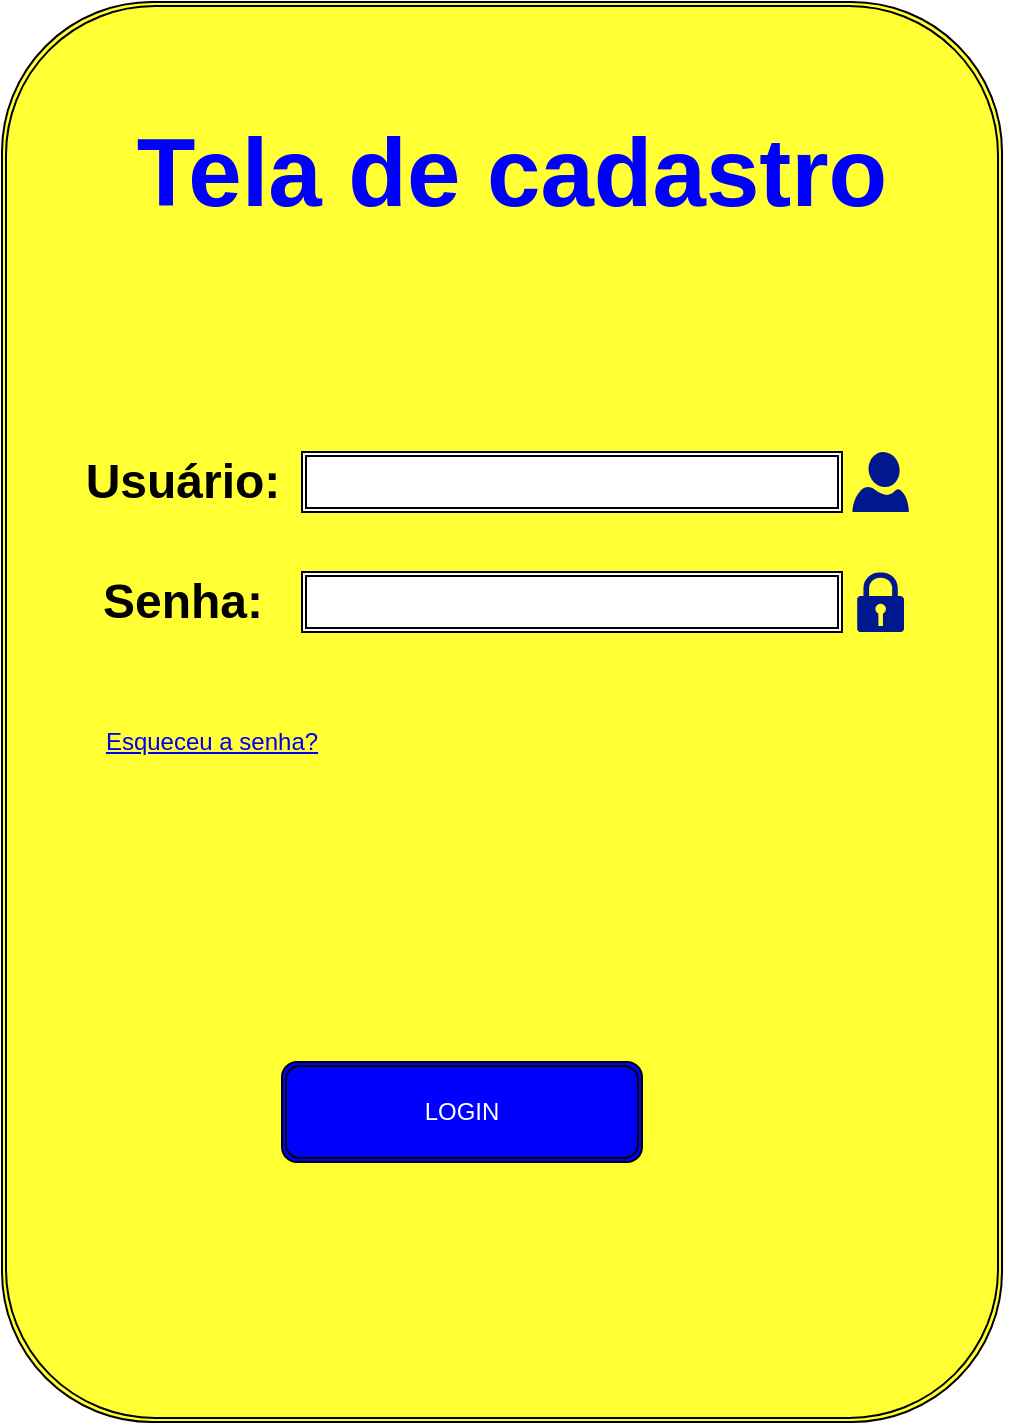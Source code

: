 <mxfile version="24.4.7" type="device">
  <diagram id="wFE0QG_FPsp0jaGvCLVb" name="Page-1">
    <mxGraphModel dx="1434" dy="782" grid="1" gridSize="10" guides="1" tooltips="1" connect="1" arrows="1" fold="1" page="1" pageScale="1" pageWidth="850" pageHeight="1100" math="0" shadow="0">
      <root>
        <mxCell id="0" />
        <mxCell id="1" parent="0" />
        <mxCell id="abEUUpB43oDejLpGENIq-1" value="" style="shape=ext;double=1;rounded=1;whiteSpace=wrap;html=1;fillColor=#FFFF33;movable=0;resizable=0;rotatable=0;deletable=0;editable=0;locked=1;connectable=0;" vertex="1" parent="1">
          <mxGeometry x="140" y="40" width="500" height="710" as="geometry" />
        </mxCell>
        <mxCell id="abEUUpB43oDejLpGENIq-4" value="Usuário:" style="text;strokeColor=none;fillColor=none;html=1;fontSize=24;fontStyle=1;verticalAlign=middle;align=center;" vertex="1" parent="1">
          <mxGeometry x="180" y="260" width="100" height="40" as="geometry" />
        </mxCell>
        <mxCell id="abEUUpB43oDejLpGENIq-5" value="" style="shape=ext;double=1;rounded=0;whiteSpace=wrap;html=1;" vertex="1" parent="1">
          <mxGeometry x="290" y="265" width="270" height="30" as="geometry" />
        </mxCell>
        <mxCell id="abEUUpB43oDejLpGENIq-6" value="Senha:" style="text;strokeColor=none;fillColor=none;html=1;fontSize=24;fontStyle=1;verticalAlign=middle;align=center;" vertex="1" parent="1">
          <mxGeometry x="180" y="320" width="100" height="40" as="geometry" />
        </mxCell>
        <mxCell id="abEUUpB43oDejLpGENIq-7" value="" style="shape=ext;double=1;rounded=0;whiteSpace=wrap;html=1;" vertex="1" parent="1">
          <mxGeometry x="290" y="325" width="270" height="30" as="geometry" />
        </mxCell>
        <UserObject label="Esqueceu a senha?" link="https://www.draw.io" id="abEUUpB43oDejLpGENIq-8">
          <mxCell style="text;html=1;strokeColor=none;fillColor=none;whiteSpace=wrap;align=center;verticalAlign=middle;fontColor=#0000EE;fontStyle=4;" vertex="1" parent="1">
            <mxGeometry x="170" y="390" width="150" height="40" as="geometry" />
          </mxCell>
        </UserObject>
        <mxCell id="abEUUpB43oDejLpGENIq-9" value="&lt;font color=&quot;#ffffff&quot;&gt;LOGIN&lt;/font&gt;" style="shape=ext;double=1;rounded=1;whiteSpace=wrap;html=1;fillColor=#0000FF;" vertex="1" parent="1">
          <mxGeometry x="280" y="570" width="180" height="50" as="geometry" />
        </mxCell>
        <mxCell id="abEUUpB43oDejLpGENIq-10" value="" style="sketch=0;aspect=fixed;pointerEvents=1;shadow=0;dashed=0;html=1;strokeColor=none;labelPosition=center;verticalLabelPosition=bottom;verticalAlign=top;align=center;fillColor=#00188D;shape=mxgraph.mscae.enterprise.lock" vertex="1" parent="1">
          <mxGeometry x="567.6" y="325" width="23.4" height="30" as="geometry" />
        </mxCell>
        <mxCell id="abEUUpB43oDejLpGENIq-11" value="" style="sketch=0;aspect=fixed;pointerEvents=1;shadow=0;dashed=0;html=1;strokeColor=none;labelPosition=center;verticalLabelPosition=bottom;verticalAlign=top;align=center;fillColor=#00188D;shape=mxgraph.azure.user" vertex="1" parent="1">
          <mxGeometry x="565.2" y="265" width="28.2" height="30" as="geometry" />
        </mxCell>
        <mxCell id="abEUUpB43oDejLpGENIq-13" value="&lt;font color=&quot;#0000ff&quot; style=&quot;font-size: 48px;&quot;&gt;&lt;b&gt;Tela de cadastro&lt;/b&gt;&lt;/font&gt;" style="text;html=1;align=center;verticalAlign=middle;whiteSpace=wrap;rounded=0;" vertex="1" parent="1">
          <mxGeometry x="140" y="70" width="510" height="110" as="geometry" />
        </mxCell>
      </root>
    </mxGraphModel>
  </diagram>
</mxfile>
